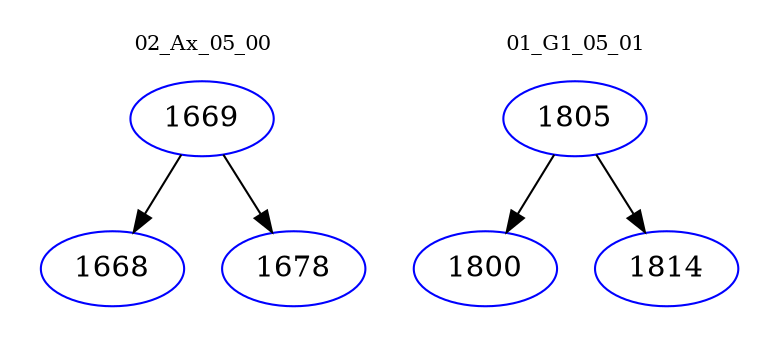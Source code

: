 digraph{
subgraph cluster_0 {
color = white
label = "02_Ax_05_00";
fontsize=10;
T0_1669 [label="1669", color="blue"]
T0_1669 -> T0_1668 [color="black"]
T0_1668 [label="1668", color="blue"]
T0_1669 -> T0_1678 [color="black"]
T0_1678 [label="1678", color="blue"]
}
subgraph cluster_1 {
color = white
label = "01_G1_05_01";
fontsize=10;
T1_1805 [label="1805", color="blue"]
T1_1805 -> T1_1800 [color="black"]
T1_1800 [label="1800", color="blue"]
T1_1805 -> T1_1814 [color="black"]
T1_1814 [label="1814", color="blue"]
}
}
